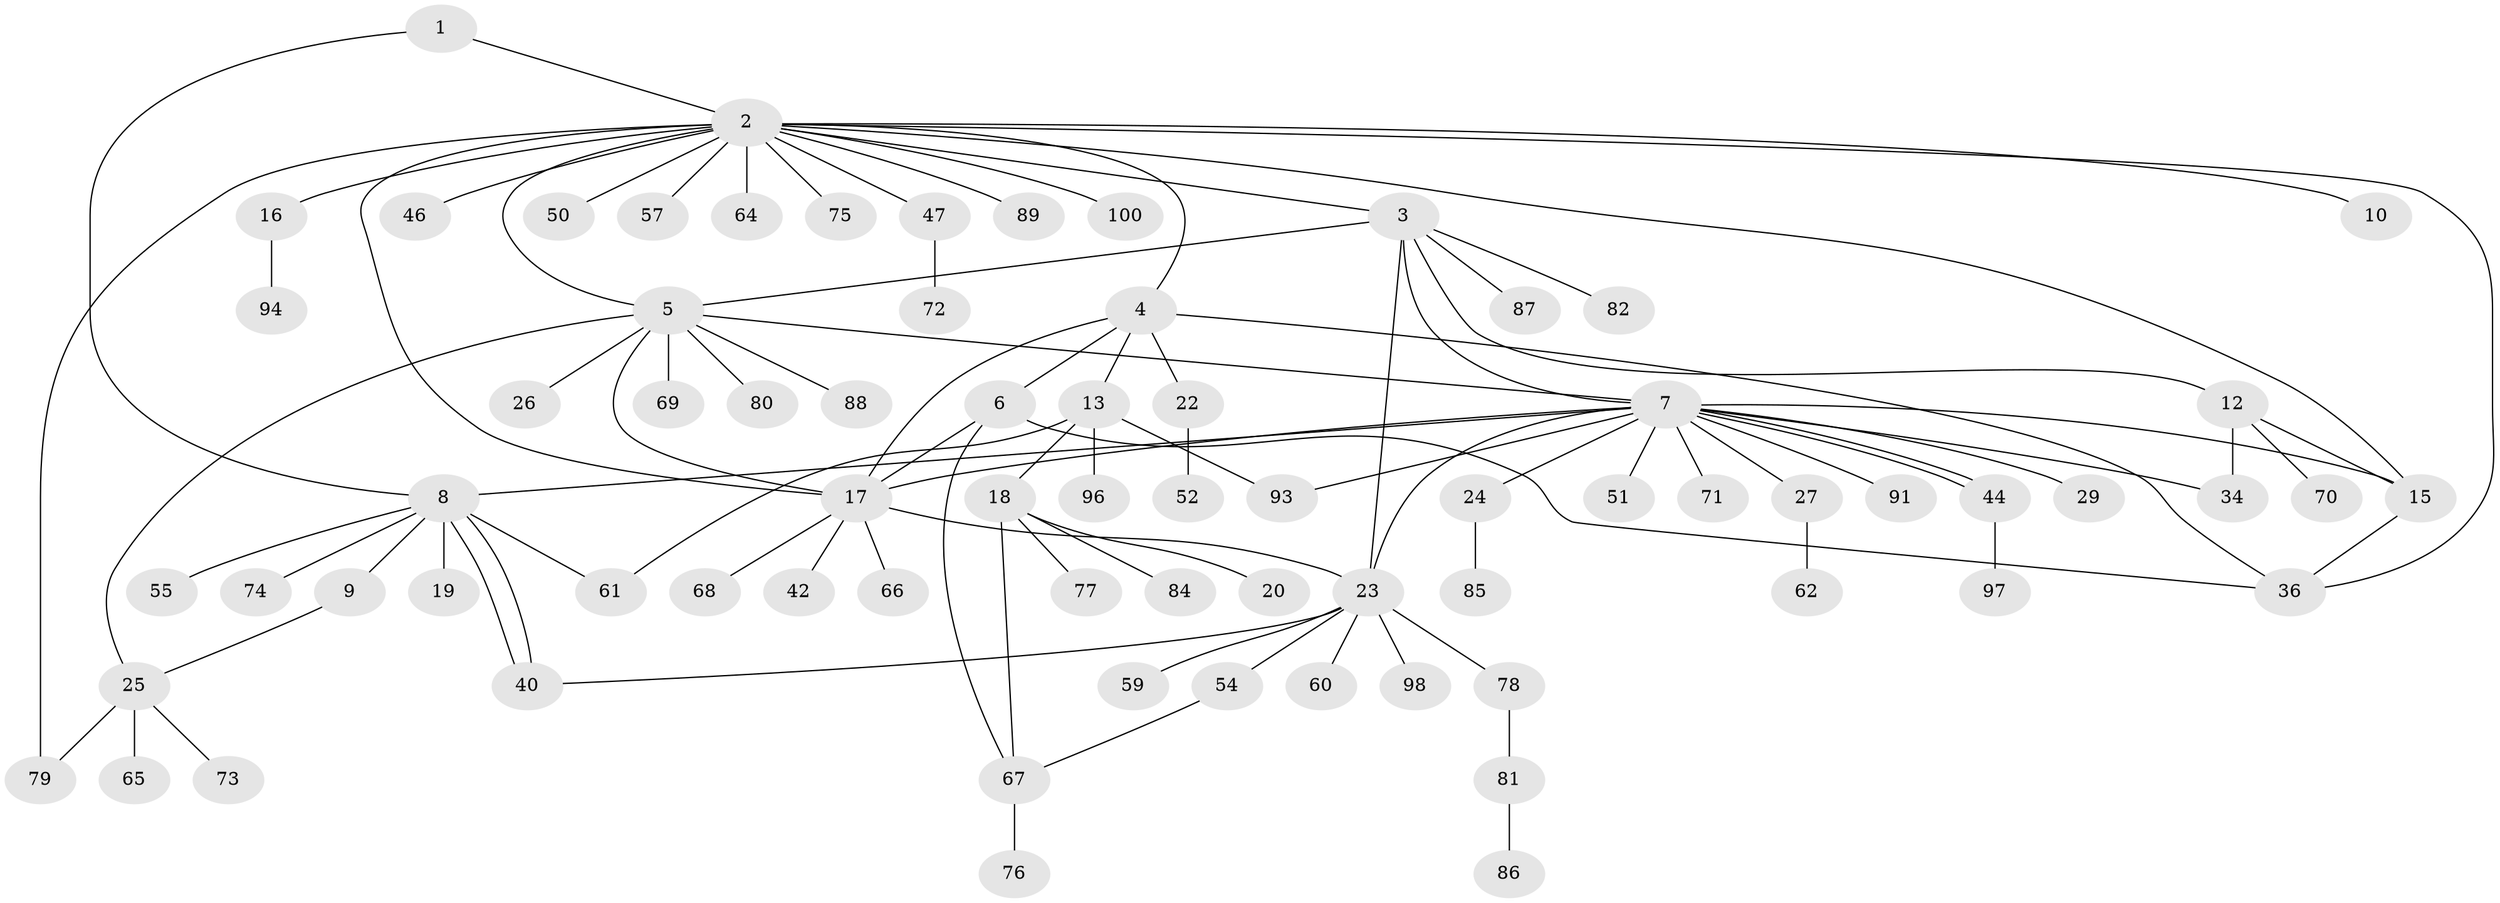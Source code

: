 // original degree distribution, {2: 0.29, 18: 0.01, 7: 0.03, 5: 0.03, 9: 0.01, 3: 0.08, 16: 0.01, 10: 0.01, 1: 0.45, 4: 0.07, 6: 0.01}
// Generated by graph-tools (version 1.1) at 2025/11/02/21/25 10:11:08]
// undirected, 74 vertices, 97 edges
graph export_dot {
graph [start="1"]
  node [color=gray90,style=filled];
  1 [super="+37"];
  2 [super="+14"];
  3 [super="+48"];
  4 [super="+11"];
  5 [super="+83"];
  6 [super="+39"];
  7 [super="+35"];
  8 [super="+43"];
  9 [super="+31"];
  10;
  12 [super="+38"];
  13 [super="+90"];
  15 [super="+45"];
  16 [super="+56"];
  17 [super="+21"];
  18 [super="+32"];
  19;
  20;
  22;
  23 [super="+33"];
  24 [super="+28"];
  25 [super="+30"];
  26;
  27 [super="+41"];
  29;
  34 [super="+49"];
  36 [super="+63"];
  40 [super="+53"];
  42 [super="+95"];
  44 [super="+58"];
  46;
  47;
  50;
  51;
  52;
  54;
  55;
  57;
  59;
  60;
  61;
  62;
  64;
  65;
  66;
  67 [super="+99"];
  68;
  69;
  70;
  71;
  72;
  73;
  74;
  75 [super="+92"];
  76;
  77;
  78;
  79;
  80;
  81;
  82;
  84;
  85;
  86;
  87;
  88;
  89;
  91;
  93;
  94;
  96;
  97;
  98;
  100;
  1 -- 2;
  1 -- 8;
  2 -- 3;
  2 -- 4;
  2 -- 5;
  2 -- 10;
  2 -- 15;
  2 -- 16 [weight=2];
  2 -- 47;
  2 -- 50;
  2 -- 57;
  2 -- 64;
  2 -- 75;
  2 -- 79;
  2 -- 89;
  2 -- 100;
  2 -- 17;
  2 -- 36;
  2 -- 46;
  3 -- 5;
  3 -- 7;
  3 -- 12;
  3 -- 23;
  3 -- 82;
  3 -- 87;
  4 -- 6;
  4 -- 17;
  4 -- 22;
  4 -- 13;
  4 -- 36;
  5 -- 7;
  5 -- 25;
  5 -- 26;
  5 -- 69;
  5 -- 80;
  5 -- 17;
  5 -- 88;
  6 -- 36;
  6 -- 17;
  6 -- 67;
  7 -- 8;
  7 -- 17;
  7 -- 24;
  7 -- 27;
  7 -- 29;
  7 -- 44;
  7 -- 44;
  7 -- 51;
  7 -- 71;
  7 -- 91;
  7 -- 15;
  7 -- 93;
  7 -- 23;
  7 -- 34;
  8 -- 9;
  8 -- 19;
  8 -- 40;
  8 -- 40;
  8 -- 55;
  8 -- 61;
  8 -- 74;
  9 -- 25;
  12 -- 15;
  12 -- 34;
  12 -- 70;
  13 -- 18;
  13 -- 93;
  13 -- 96;
  13 -- 61;
  15 -- 36;
  16 -- 94;
  17 -- 66;
  17 -- 68;
  17 -- 23;
  17 -- 42;
  18 -- 20;
  18 -- 67;
  18 -- 77;
  18 -- 84;
  22 -- 52;
  23 -- 40;
  23 -- 54;
  23 -- 60;
  23 -- 98;
  23 -- 59;
  23 -- 78;
  24 -- 85;
  25 -- 65;
  25 -- 73;
  25 -- 79;
  27 -- 62;
  44 -- 97;
  47 -- 72;
  54 -- 67;
  67 -- 76;
  78 -- 81;
  81 -- 86;
}
